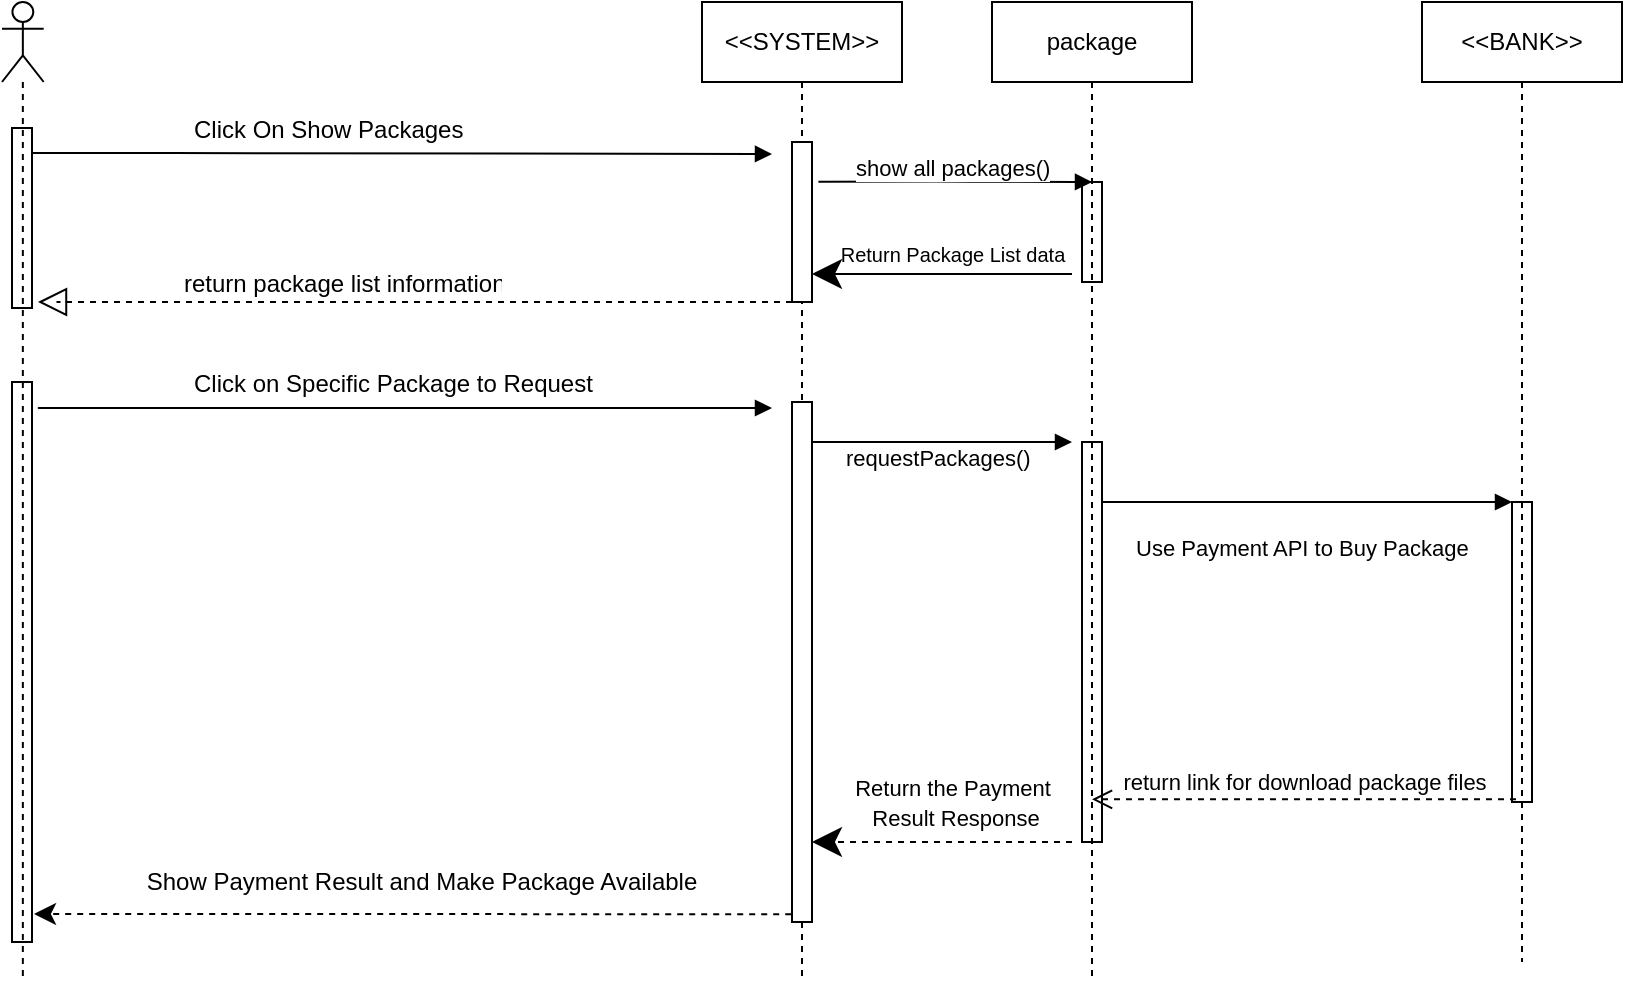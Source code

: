 <mxfile version="12.4.3" type="github" pages="1">
  <diagram id="i9YOTsJJg9F0nqaWipao" name="Page-1">
    <mxGraphModel dx="1038" dy="548" grid="1" gridSize="10" guides="1" tooltips="1" connect="1" arrows="1" fold="1" page="1" pageScale="1" pageWidth="850" pageHeight="1100" math="0" shadow="0">
      <root>
        <mxCell id="0"/>
        <mxCell id="1" parent="0"/>
        <mxCell id="KnmKkN8YXyTpCzLxxqHs-3" value="" style="html=1;points=[];perimeter=orthogonalPerimeter;" parent="1" vertex="1">
          <mxGeometry x="30" y="280" width="10" height="280" as="geometry"/>
        </mxCell>
        <mxCell id="KnmKkN8YXyTpCzLxxqHs-4" value="" style="html=1;points=[];perimeter=orthogonalPerimeter;" parent="1" vertex="1">
          <mxGeometry x="565" y="310" width="10" height="200" as="geometry"/>
        </mxCell>
        <mxCell id="KnmKkN8YXyTpCzLxxqHs-6" value="" style="endArrow=block;endFill=1;html=1;edgeStyle=orthogonalEdgeStyle;align=left;verticalAlign=top;" parent="1" edge="1">
          <mxGeometry x="-0.676" y="-42" relative="1" as="geometry">
            <mxPoint x="40" y="165.5" as="sourcePoint"/>
            <mxPoint x="410" y="166" as="targetPoint"/>
            <Array as="points">
              <mxPoint x="100" y="165.5"/>
              <mxPoint x="100" y="165.5"/>
            </Array>
            <mxPoint x="-40" y="-28" as="offset"/>
          </mxGeometry>
        </mxCell>
        <mxCell id="KnmKkN8YXyTpCzLxxqHs-8" value="Click On Show Packages" style="text;strokeColor=none;fillColor=none;align=left;verticalAlign=top;spacingLeft=4;spacingRight=4;overflow=hidden;rotatable=0;points=[[0,0.5],[1,0.5]];portConstraint=eastwest;" parent="1" vertex="1">
          <mxGeometry x="115" y="140" width="218" height="26" as="geometry"/>
        </mxCell>
        <mxCell id="KnmKkN8YXyTpCzLxxqHs-14" value="Click on Specific Package to Request" style="text;strokeColor=none;fillColor=none;align=left;verticalAlign=top;spacingLeft=4;spacingRight=4;overflow=hidden;rotatable=0;points=[[0,0.5],[1,0.5]];portConstraint=eastwest;" parent="1" vertex="1">
          <mxGeometry x="115" y="267" width="255" height="26" as="geometry"/>
        </mxCell>
        <mxCell id="KnmKkN8YXyTpCzLxxqHs-15" value="Use Payment API to Buy Package" style="endArrow=block;endFill=1;html=1;edgeStyle=orthogonalEdgeStyle;align=left;verticalAlign=top;" parent="1" edge="1">
          <mxGeometry x="-0.854" y="-10" relative="1" as="geometry">
            <mxPoint x="575" y="340" as="sourcePoint"/>
            <mxPoint x="780" y="340" as="targetPoint"/>
            <Array as="points"/>
            <mxPoint as="offset"/>
          </mxGeometry>
        </mxCell>
        <mxCell id="KnmKkN8YXyTpCzLxxqHs-17" value="" style="endArrow=block;dashed=1;endFill=0;endSize=12;html=1;" parent="1" edge="1">
          <mxGeometry width="160" relative="1" as="geometry">
            <mxPoint x="420" y="240" as="sourcePoint"/>
            <mxPoint x="43" y="240" as="targetPoint"/>
            <Array as="points">
              <mxPoint x="50" y="240"/>
            </Array>
          </mxGeometry>
        </mxCell>
        <mxCell id="KnmKkN8YXyTpCzLxxqHs-18" value="return package list information" style="text;strokeColor=none;fillColor=none;align=left;verticalAlign=top;spacingLeft=4;spacingRight=4;overflow=hidden;rotatable=0;points=[[0,0.5],[1,0.5]];portConstraint=eastwest;" parent="1" vertex="1">
          <mxGeometry x="110" y="217" width="170" height="26" as="geometry"/>
        </mxCell>
        <mxCell id="KnmKkN8YXyTpCzLxxqHs-19" value="" style="html=1;points=[];perimeter=orthogonalPerimeter;" parent="1" vertex="1">
          <mxGeometry x="30" y="153" width="10" height="90" as="geometry"/>
        </mxCell>
        <mxCell id="KnmKkN8YXyTpCzLxxqHs-20" value="" style="html=1;points=[];perimeter=orthogonalPerimeter;" parent="1" vertex="1">
          <mxGeometry x="780" y="340" width="10" height="150" as="geometry"/>
        </mxCell>
        <mxCell id="KnmKkN8YXyTpCzLxxqHs-23" value="" style="endArrow=block;endFill=1;html=1;edgeStyle=orthogonalEdgeStyle;align=left;verticalAlign=top;" parent="1" edge="1">
          <mxGeometry x="-1" relative="1" as="geometry">
            <mxPoint x="50" y="293" as="sourcePoint"/>
            <mxPoint x="410" y="293" as="targetPoint"/>
            <Array as="points">
              <mxPoint x="40" y="292.5"/>
              <mxPoint x="301" y="292.5"/>
            </Array>
          </mxGeometry>
        </mxCell>
        <mxCell id="KnmKkN8YXyTpCzLxxqHs-27" value="return link for download package files" style="html=1;verticalAlign=bottom;endArrow=open;endSize=8;exitX=0.2;exitY=0.991;exitDx=0;exitDy=0;exitPerimeter=0;dashed=1;" parent="1" source="KnmKkN8YXyTpCzLxxqHs-20" target="8y4SK8bdZuWxl72XEnhY-7" edge="1">
          <mxGeometry relative="1" as="geometry">
            <mxPoint x="785" y="490" as="sourcePoint"/>
            <mxPoint x="705" y="490" as="targetPoint"/>
          </mxGeometry>
        </mxCell>
        <mxCell id="KnmKkN8YXyTpCzLxxqHs-28" value="" style="html=1;verticalAlign=bottom;endArrow=classic;endSize=8;entryX=1.1;entryY=0.95;entryDx=0;entryDy=0;entryPerimeter=0;exitX=-0.04;exitY=0.985;exitDx=0;exitDy=0;exitPerimeter=0;endFill=1;dashed=1;" parent="1" source="8y4SK8bdZuWxl72XEnhY-18" target="KnmKkN8YXyTpCzLxxqHs-3" edge="1">
          <mxGeometry relative="1" as="geometry">
            <mxPoint x="420" y="489" as="sourcePoint"/>
            <mxPoint x="95" y="490.1" as="targetPoint"/>
            <Array as="points"/>
          </mxGeometry>
        </mxCell>
        <mxCell id="8y4SK8bdZuWxl72XEnhY-1" value="" style="html=1;points=[];perimeter=orthogonalPerimeter;" parent="1" vertex="1">
          <mxGeometry x="565" y="180" width="10" height="50" as="geometry"/>
        </mxCell>
        <mxCell id="8y4SK8bdZuWxl72XEnhY-7" value="package" style="shape=umlLifeline;perimeter=lifelinePerimeter;whiteSpace=wrap;html=1;container=1;collapsible=0;recursiveResize=0;outlineConnect=0;perimeterSpacing=0;" parent="1" vertex="1">
          <mxGeometry x="520" y="90" width="100" height="490" as="geometry"/>
        </mxCell>
        <mxCell id="8y4SK8bdZuWxl72XEnhY-9" value="&amp;lt;&amp;lt;BANK&amp;gt;&amp;gt;" style="shape=umlLifeline;perimeter=lifelinePerimeter;whiteSpace=wrap;html=1;container=1;collapsible=0;recursiveResize=0;outlineConnect=0;" parent="1" vertex="1">
          <mxGeometry x="735" y="90" width="100" height="480" as="geometry"/>
        </mxCell>
        <mxCell id="8y4SK8bdZuWxl72XEnhY-10" value="" style="shape=umlLifeline;participant=umlActor;perimeter=lifelinePerimeter;whiteSpace=wrap;html=1;container=1;collapsible=0;recursiveResize=0;verticalAlign=top;spacingTop=36;labelBackgroundColor=#ffffff;outlineConnect=0;" parent="1" vertex="1">
          <mxGeometry x="25" y="90" width="20.85" height="490" as="geometry"/>
        </mxCell>
        <mxCell id="8y4SK8bdZuWxl72XEnhY-12" value="&amp;lt;&amp;lt;SYSTEM&amp;gt;&amp;gt;" style="shape=umlLifeline;perimeter=lifelinePerimeter;whiteSpace=wrap;html=1;container=1;collapsible=0;recursiveResize=0;outlineConnect=0;" parent="1" vertex="1">
          <mxGeometry x="375" y="90" width="100" height="490" as="geometry"/>
        </mxCell>
        <mxCell id="8y4SK8bdZuWxl72XEnhY-13" value="" style="html=1;points=[];perimeter=orthogonalPerimeter;" parent="8y4SK8bdZuWxl72XEnhY-12" vertex="1">
          <mxGeometry x="45" y="70" width="10" height="80" as="geometry"/>
        </mxCell>
        <mxCell id="8y4SK8bdZuWxl72XEnhY-18" value="" style="html=1;points=[];perimeter=orthogonalPerimeter;" parent="8y4SK8bdZuWxl72XEnhY-12" vertex="1">
          <mxGeometry x="45" y="200" width="10" height="260" as="geometry"/>
        </mxCell>
        <mxCell id="8y4SK8bdZuWxl72XEnhY-16" value="" style="endArrow=classic;endFill=1;endSize=12;html=1;" parent="1" edge="1">
          <mxGeometry width="160" relative="1" as="geometry">
            <mxPoint x="560" y="226" as="sourcePoint"/>
            <mxPoint x="430" y="226" as="targetPoint"/>
          </mxGeometry>
        </mxCell>
        <mxCell id="8y4SK8bdZuWxl72XEnhY-19" value="requestPackages()" style="endArrow=block;endFill=1;html=1;edgeStyle=orthogonalEdgeStyle;align=left;verticalAlign=top;" parent="1" edge="1">
          <mxGeometry x="-0.769" y="5" relative="1" as="geometry">
            <mxPoint x="430" y="310" as="sourcePoint"/>
            <mxPoint x="560" y="310" as="targetPoint"/>
            <mxPoint as="offset"/>
            <Array as="points">
              <mxPoint x="505" y="310"/>
              <mxPoint x="505" y="310"/>
            </Array>
          </mxGeometry>
        </mxCell>
        <mxCell id="8y4SK8bdZuWxl72XEnhY-21" value="" style="endArrow=classic;endFill=1;endSize=12;html=1;dashed=1;" parent="1" edge="1">
          <mxGeometry width="160" relative="1" as="geometry">
            <mxPoint x="560" y="510" as="sourcePoint"/>
            <mxPoint x="430" y="510" as="targetPoint"/>
          </mxGeometry>
        </mxCell>
        <mxCell id="8y4SK8bdZuWxl72XEnhY-14" value="show all packages()" style="endArrow=block;endFill=1;html=1;edgeStyle=orthogonalEdgeStyle;align=left;verticalAlign=top;exitX=1.32;exitY=0.248;exitDx=0;exitDy=0;exitPerimeter=0;" parent="1" source="8y4SK8bdZuWxl72XEnhY-13" edge="1">
          <mxGeometry x="-0.752" y="20" relative="1" as="geometry">
            <mxPoint x="440" y="180" as="sourcePoint"/>
            <mxPoint x="570" y="180" as="targetPoint"/>
            <mxPoint as="offset"/>
          </mxGeometry>
        </mxCell>
        <mxCell id="Kgo9QBehXev1wclMKyDW-1" value="&lt;font style=&quot;font-size: 10px&quot;&gt;Return Package List data&lt;/font&gt;" style="text;html=1;align=center;verticalAlign=middle;resizable=0;points=[];;autosize=1;" parent="1" vertex="1">
          <mxGeometry x="435" y="206" width="130" height="20" as="geometry"/>
        </mxCell>
        <mxCell id="Kgo9QBehXev1wclMKyDW-5" value="&lt;font style=&quot;font-size: 11px&quot;&gt;Return the Payment&lt;br&gt;&amp;nbsp;Result Response&lt;/font&gt;" style="text;html=1;align=center;verticalAlign=middle;resizable=0;points=[];;autosize=1;" parent="1" vertex="1">
          <mxGeometry x="445" y="475" width="110" height="30" as="geometry"/>
        </mxCell>
        <mxCell id="Kgo9QBehXev1wclMKyDW-6" value="Show Payment Result and Make Package Available" style="text;html=1;strokeColor=none;fillColor=none;align=center;verticalAlign=middle;whiteSpace=wrap;rounded=0;" parent="1" vertex="1">
          <mxGeometry x="70" y="520" width="330" height="20" as="geometry"/>
        </mxCell>
      </root>
    </mxGraphModel>
  </diagram>
</mxfile>
